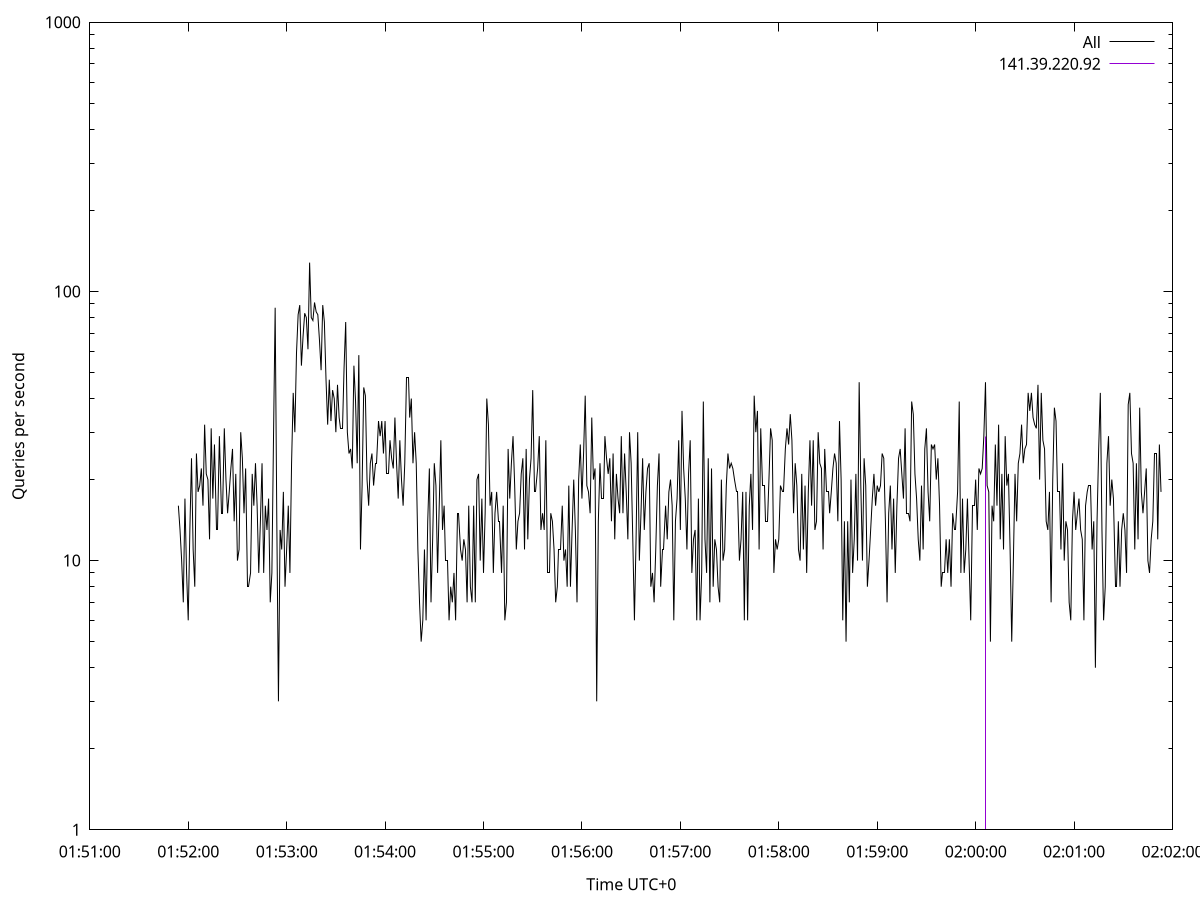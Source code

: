 set terminal pngcairo size 1024,768
set output 'Sun Jan  7 08:51:54 2024.png'
set ylabel 'Queries per second'
set xlabel 'Time UTC+0'
set xdata time
set timefmt "%s"
set log y
plot \
'-' using 1:2 linecolor 0 linetype 2 with lines title 'All', \
'-' using 1:2 linecolor 1 linetype 3 with impulses title "141.39.220.92"
1704592314 16
1704592315 13
1704592316 10
1704592317 7
1704592318 17
1704592319 9
1704592320 6
1704592321 13
1704592322 24
1704592323 11
1704592324 8
1704592325 25
1704592326 18
1704592327 19
1704592328 22
1704592329 16
1704592330 32
1704592331 21
1704592332 20
1704592333 12
1704592334 31
1704592335 17
1704592336 27
1704592337 13
1704592338 13
1704592339 29
1704592340 15
1704592341 15
1704592342 31
1704592343 20
1704592344 15
1704592345 18
1704592346 22
1704592347 26
1704592348 14
1704592349 21
1704592350 10
1704592351 11
1704592352 30
1704592353 24
1704592354 15
1704592355 22
1704592356 8
1704592357 8
1704592358 9
1704592359 21
1704592360 16
1704592361 23
1704592362 16
1704592363 9
1704592364 14
1704592365 23
1704592366 9
1704592367 16
1704592368 13
1704592369 17
1704592370 7
1704592371 9
1704592372 29
1704592373 87
1704592374 14
1704592375 3
1704592376 13
1704592377 11
1704592378 18
1704592379 8
1704592380 11
1704592381 16
1704592382 9
1704592383 23
1704592384 42
1704592385 30
1704592386 59
1704592387 82
1704592388 89
1704592389 53
1704592390 68
1704592391 83
1704592392 80
1704592393 61
1704592394 128
1704592395 80
1704592396 78
1704592397 91
1704592398 84
1704592399 82
1704592400 66
1704592401 51
1704592402 89
1704592403 77
1704592404 47
1704592405 32
1704592406 47
1704592407 33
1704592408 43
1704592409 40
1704592410 30
1704592411 45
1704592412 34
1704592413 31
1704592414 31
1704592415 52
1704592416 77
1704592417 30
1704592418 25
1704592419 26
1704592420 22
1704592421 53
1704592422 39
1704592423 23
1704592424 58
1704592425 11
1704592426 19
1704592427 44
1704592428 41
1704592429 20
1704592430 16
1704592431 23
1704592432 25
1704592433 19
1704592434 23
1704592435 23
1704592436 33
1704592437 29
1704592438 33
1704592439 25
1704592440 33
1704592441 21
1704592442 21
1704592443 28
1704592444 24
1704592445 22
1704592446 34
1704592447 23
1704592448 17
1704592449 28
1704592450 20
1704592451 16
1704592452 23
1704592453 48
1704592454 48
1704592455 34
1704592456 40
1704592457 23
1704592458 30
1704592459 23
1704592460 11
1704592461 7
1704592462 5
1704592463 6
1704592464 11
1704592465 6
1704592466 14
1704592467 22
1704592468 7
1704592469 12
1704592470 23
1704592471 19
1704592472 9
1704592473 16
1704592474 28
1704592475 13
1704592476 16
1704592477 10
1704592478 10
1704592479 6
1704592480 8
1704592481 7
1704592482 9
1704592483 6
1704592484 15
1704592485 15
1704592486 11
1704592487 10
1704592488 12
1704592489 11
1704592490 7
1704592491 16
1704592492 8
1704592493 7
1704592494 16
1704592495 7
1704592496 20
1704592497 21
1704592498 10
1704592499 17
1704592500 9
1704592501 15
1704592502 40
1704592503 32
1704592504 16
1704592505 18
1704592506 9
1704592507 15
1704592508 18
1704592509 14
1704592510 14
1704592511 9
1704592512 16
1704592513 6
1704592514 7
1704592515 26
1704592516 17
1704592517 23
1704592518 29
1704592519 19
1704592520 11
1704592521 14
1704592522 15
1704592523 21
1704592524 24
1704592525 11
1704592526 26
1704592527 12
1704592528 20
1704592529 24
1704592530 43
1704592531 18
1704592532 18
1704592533 22
1704592534 29
1704592535 13
1704592536 15
1704592537 13
1704592538 28
1704592539 9
1704592540 9
1704592541 15
1704592542 14
1704592543 11
1704592544 7
1704592545 8
1704592546 11
1704592547 11
1704592548 16
1704592549 10
1704592550 11
1704592551 8
1704592552 19
1704592553 8
1704592554 13
1704592555 20
1704592556 13
1704592557 7
1704592558 20
1704592559 27
1704592560 17
1704592561 25
1704592562 41
1704592563 19
1704592564 18
1704592565 15
1704592566 34
1704592567 20
1704592568 22
1704592569 3
1704592570 14
1704592571 23
1704592572 17
1704592573 17
1704592574 29
1704592575 24
1704592576 21
1704592577 24
1704592578 14
1704592579 25
1704592580 12
1704592581 21
1704592582 17
1704592583 15
1704592584 29
1704592585 15
1704592586 25
1704592587 18
1704592588 12
1704592589 30
1704592590 23
1704592591 12
1704592592 6
1704592593 12
1704592594 30
1704592595 10
1704592596 15
1704592597 24
1704592598 13
1704592599 18
1704592600 22
1704592601 23
1704592602 8
1704592603 9
1704592604 7
1704592605 11
1704592606 19
1704592607 25
1704592608 8
1704592609 11
1704592610 11
1704592611 16
1704592612 12
1704592613 18
1704592614 20
1704592615 16
1704592616 6
1704592617 14
1704592618 17
1704592619 28
1704592620 13
1704592621 36
1704592622 22
1704592623 17
1704592624 11
1704592625 21
1704592626 28
1704592627 9
1704592628 12
1704592629 13
1704592630 6
1704592631 17
1704592632 6
1704592633 9
1704592634 39
1704592635 12
1704592636 9
1704592637 24
1704592638 7
1704592639 22
1704592640 8
1704592641 12
1704592642 11
1704592643 8
1704592644 7
1704592645 20
1704592646 10
1704592647 11
1704592648 19
1704592649 25
1704592650 22
1704592651 23
1704592652 22
1704592653 20
1704592654 18
1704592655 18
1704592656 10
1704592657 12
1704592658 18
1704592659 6
1704592660 18
1704592661 6
1704592662 16
1704592663 21
1704592664 13
1704592665 41
1704592666 30
1704592667 36
1704592668 11
1704592669 31
1704592670 19
1704592671 19
1704592672 14
1704592673 14
1704592674 20
1704592675 31
1704592676 28
1704592677 9
1704592678 12
1704592679 11
1704592680 12
1704592681 19
1704592682 18
1704592683 18
1704592684 26
1704592685 31
1704592686 27
1704592687 35
1704592688 28
1704592689 15
1704592690 23
1704592691 19
1704592692 11
1704592693 10
1704592694 21
1704592695 11
1704592696 19
1704592697 9
1704592698 18
1704592699 28
1704592700 16
1704592701 28
1704592702 13
1704592703 14
1704592704 30
1704592705 23
1704592706 22
1704592707 11
1704592708 26
1704592709 18
1704592710 18
1704592711 15
1704592712 18
1704592713 22
1704592714 25
1704592715 23
1704592716 14
1704592717 33
1704592718 20
1704592719 6
1704592720 14
1704592721 5
1704592722 14
1704592723 7
1704592724 20
1704592725 9
1704592726 12
1704592727 21
1704592728 10
1704592729 46
1704592730 19
1704592731 10
1704592732 24
1704592733 19
1704592734 8
1704592735 10
1704592736 13
1704592737 17
1704592738 21
1704592739 16
1704592740 19
1704592741 18
1704592742 19
1704592743 25
1704592744 24
1704592745 14
1704592746 7
1704592747 15
1704592748 19
1704592749 11
1704592750 17
1704592751 9
1704592752 16
1704592753 24
1704592754 26
1704592755 21
1704592756 17
1704592757 31
1704592758 15
1704592759 15
1704592760 14
1704592761 39
1704592762 35
1704592763 21
1704592764 17
1704592765 12
1704592766 10
1704592767 19
1704592768 11
1704592769 26
1704592770 31
1704592771 18
1704592772 14
1704592773 27
1704592774 26
1704592775 27
1704592776 20
1704592777 24
1704592778 16
1704592779 8
1704592780 9
1704592781 9
1704592782 12
1704592783 9
1704592784 12
1704592785 8
1704592786 15
1704592787 13
1704592788 13
1704592789 18
1704592790 39
1704592791 9
1704592792 17
1704592793 9
1704592794 11
1704592795 17
1704592796 10
1704592797 6
1704592798 16
1704592799 16
1704592800 20
1704592801 13
1704592802 22
1704592803 21
1704592804 22
1704592805 29
1704592806 46
1704592807 19
1704592808 18
1704592809 5
1704592810 16
1704592811 14
1704592812 27
1704592813 16
1704592814 32
1704592815 12
1704592816 21
1704592817 11
1704592818 29
1704592819 19
1704592820 21
1704592821 11
1704592822 5
1704592823 10
1704592824 21
1704592825 14
1704592826 23
1704592827 25
1704592828 32
1704592829 23
1704592830 26
1704592831 27
1704592832 42
1704592833 36
1704592834 42
1704592835 34
1704592836 32
1704592837 31
1704592838 45
1704592839 20
1704592840 42
1704592841 28
1704592842 26
1704592843 14
1704592844 13
1704592845 18
1704592846 7
1704592847 20
1704592848 37
1704592849 33
1704592850 18
1704592851 18
1704592852 11
1704592853 23
1704592854 10
1704592855 14
1704592856 13
1704592857 7
1704592858 6
1704592859 14
1704592860 18
1704592861 13
1704592862 15
1704592863 17
1704592864 13
1704592865 12
1704592866 6
1704592867 16
1704592868 18
1704592869 19
1704592870 19
1704592871 11
1704592872 14
1704592873 4
1704592874 14
1704592875 26
1704592876 42
1704592877 13
1704592878 6
1704592879 8
1704592880 23
1704592881 29
1704592882 16
1704592883 20
1704592884 17
1704592885 8
1704592886 8
1704592887 14
1704592888 8
1704592889 13
1704592890 15
1704592891 13
1704592892 9
1704592893 38
1704592894 42
1704592895 25
1704592896 23
1704592897 11
1704592898 23
1704592899 12
1704592900 37
1704592901 18
1704592902 15
1704592903 18
1704592904 22
1704592905 10
1704592906 9
1704592907 12
1704592908 14
1704592909 25
1704592910 25
1704592911 12
1704592912 27
1704592913 18

e
1704592806 29

e
